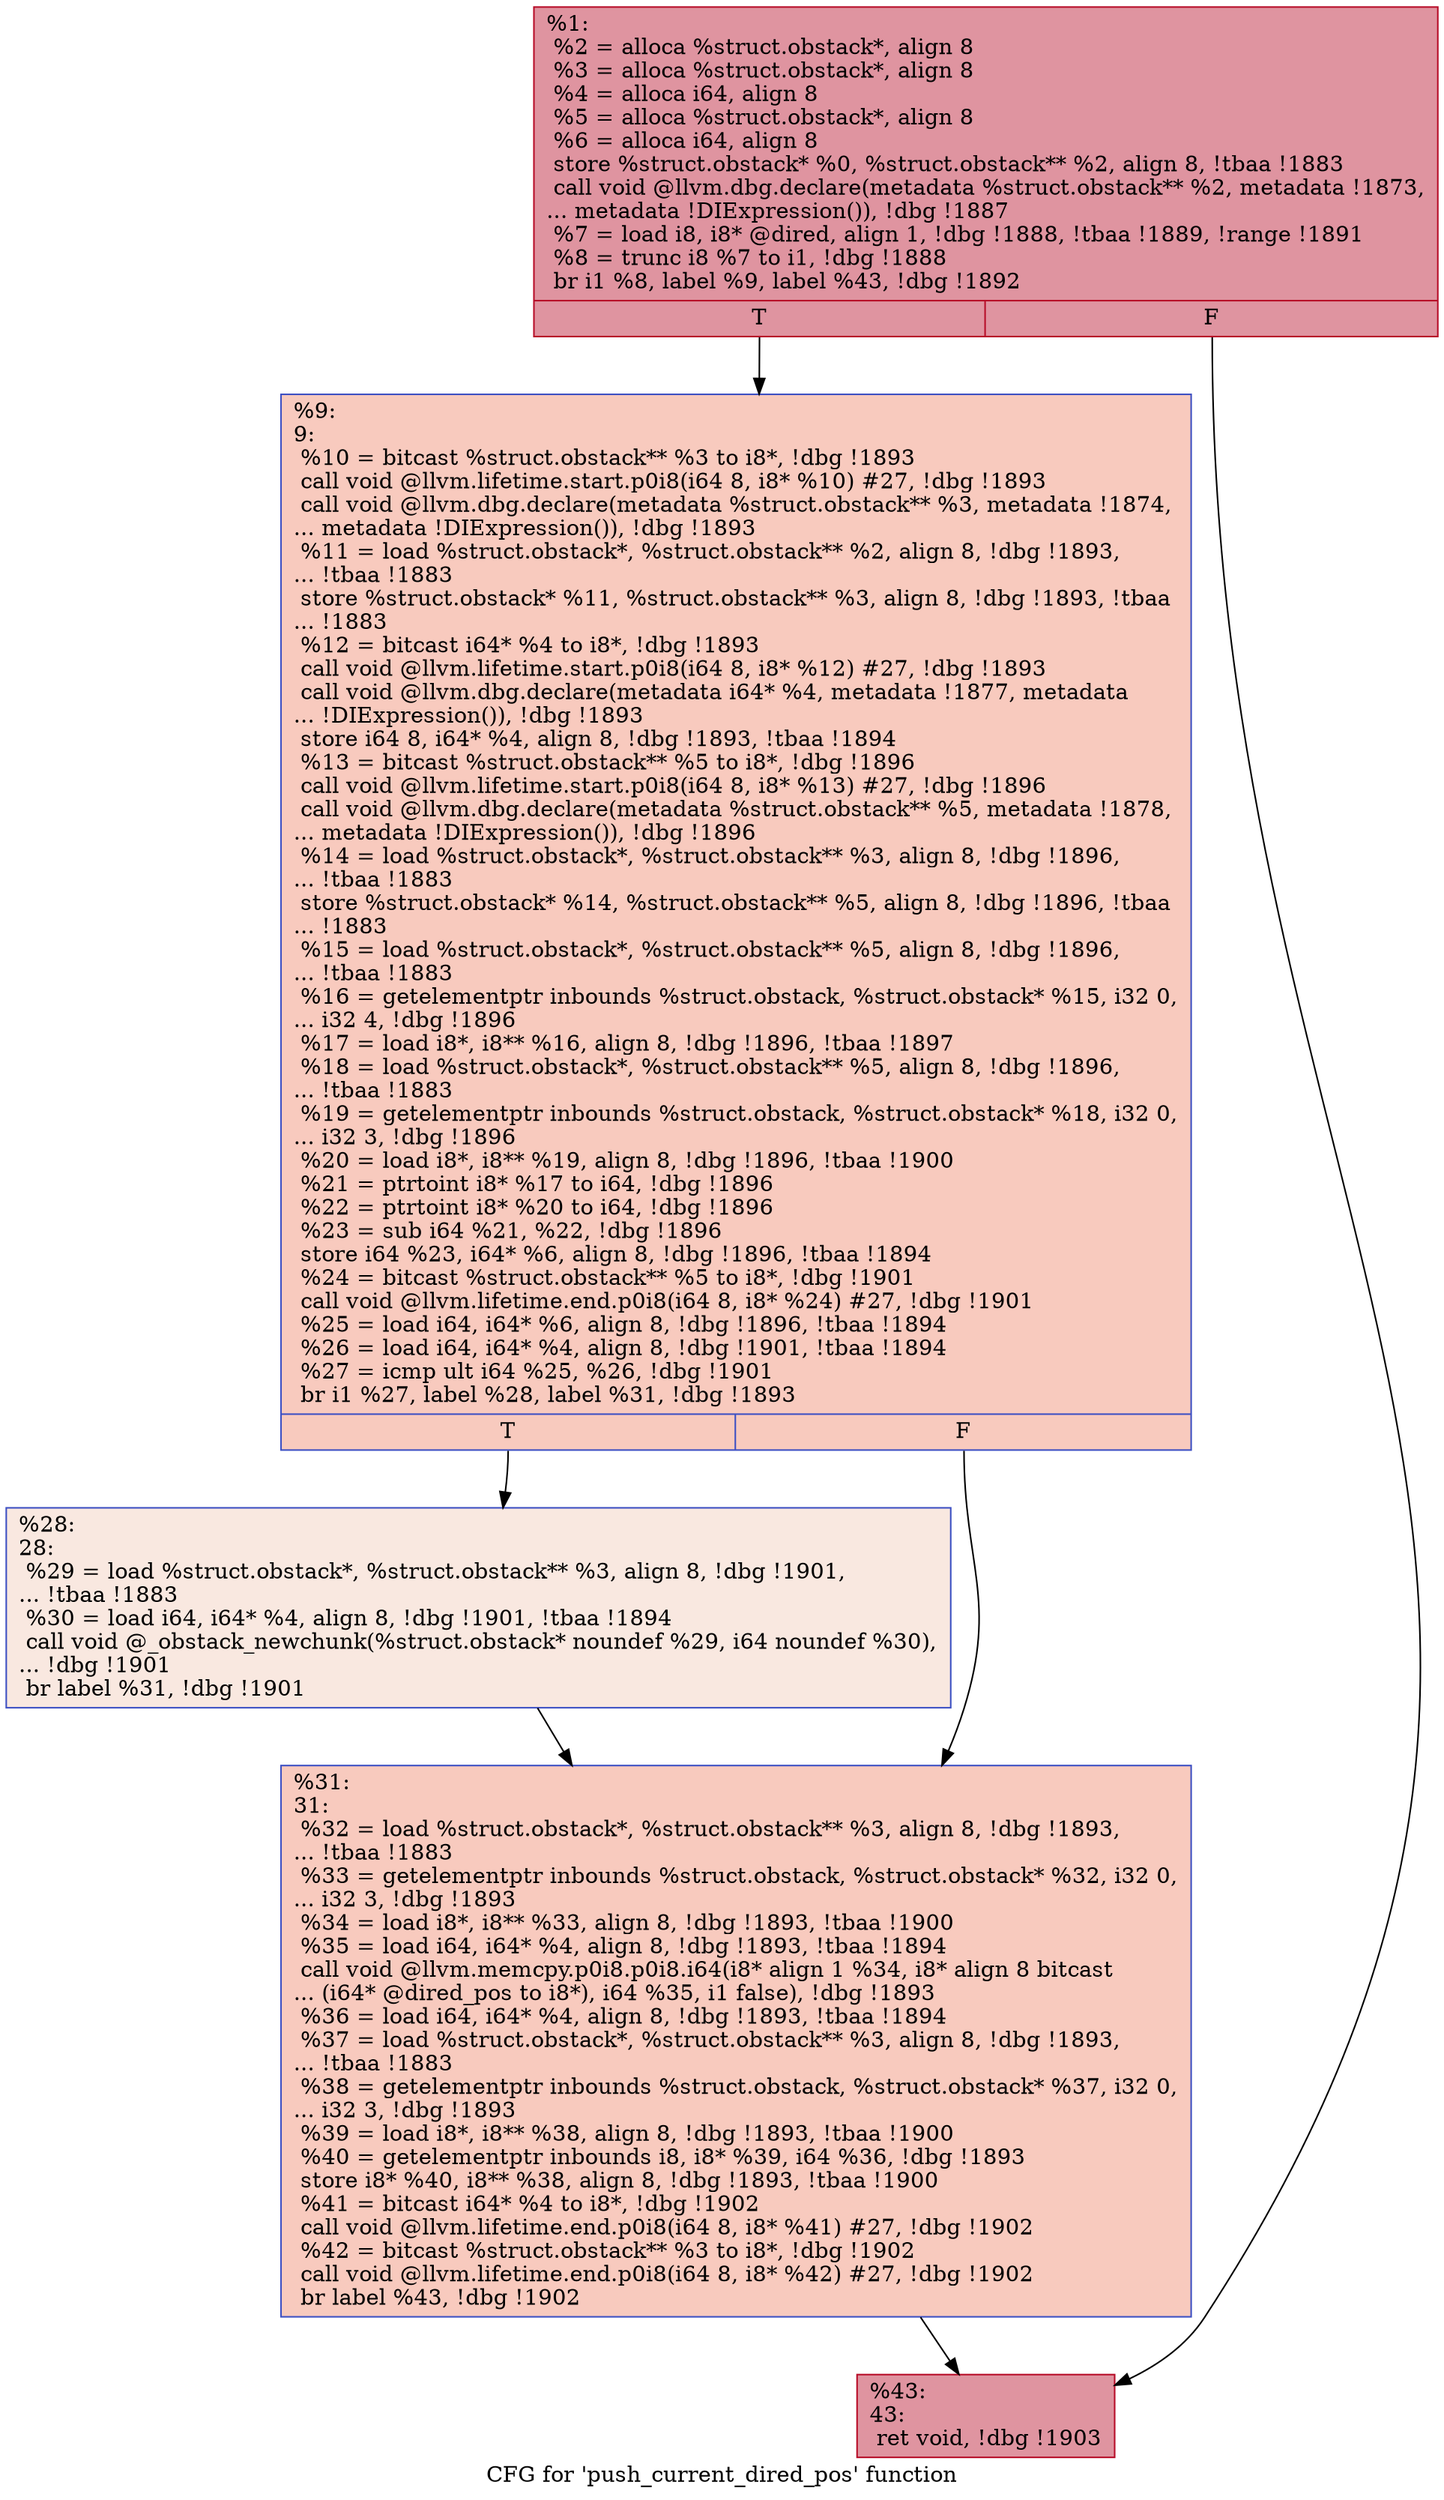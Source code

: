 digraph "CFG for 'push_current_dired_pos' function" {
	label="CFG for 'push_current_dired_pos' function";

	Node0x1f9df60 [shape=record,color="#b70d28ff", style=filled, fillcolor="#b70d2870",label="{%1:\l  %2 = alloca %struct.obstack*, align 8\l  %3 = alloca %struct.obstack*, align 8\l  %4 = alloca i64, align 8\l  %5 = alloca %struct.obstack*, align 8\l  %6 = alloca i64, align 8\l  store %struct.obstack* %0, %struct.obstack** %2, align 8, !tbaa !1883\l  call void @llvm.dbg.declare(metadata %struct.obstack** %2, metadata !1873,\l... metadata !DIExpression()), !dbg !1887\l  %7 = load i8, i8* @dired, align 1, !dbg !1888, !tbaa !1889, !range !1891\l  %8 = trunc i8 %7 to i1, !dbg !1888\l  br i1 %8, label %9, label %43, !dbg !1892\l|{<s0>T|<s1>F}}"];
	Node0x1f9df60:s0 -> Node0x2026350;
	Node0x1f9df60:s1 -> Node0x2026440;
	Node0x2026350 [shape=record,color="#3d50c3ff", style=filled, fillcolor="#ef886b70",label="{%9:\l9:                                                \l  %10 = bitcast %struct.obstack** %3 to i8*, !dbg !1893\l  call void @llvm.lifetime.start.p0i8(i64 8, i8* %10) #27, !dbg !1893\l  call void @llvm.dbg.declare(metadata %struct.obstack** %3, metadata !1874,\l... metadata !DIExpression()), !dbg !1893\l  %11 = load %struct.obstack*, %struct.obstack** %2, align 8, !dbg !1893,\l... !tbaa !1883\l  store %struct.obstack* %11, %struct.obstack** %3, align 8, !dbg !1893, !tbaa\l... !1883\l  %12 = bitcast i64* %4 to i8*, !dbg !1893\l  call void @llvm.lifetime.start.p0i8(i64 8, i8* %12) #27, !dbg !1893\l  call void @llvm.dbg.declare(metadata i64* %4, metadata !1877, metadata\l... !DIExpression()), !dbg !1893\l  store i64 8, i64* %4, align 8, !dbg !1893, !tbaa !1894\l  %13 = bitcast %struct.obstack** %5 to i8*, !dbg !1896\l  call void @llvm.lifetime.start.p0i8(i64 8, i8* %13) #27, !dbg !1896\l  call void @llvm.dbg.declare(metadata %struct.obstack** %5, metadata !1878,\l... metadata !DIExpression()), !dbg !1896\l  %14 = load %struct.obstack*, %struct.obstack** %3, align 8, !dbg !1896,\l... !tbaa !1883\l  store %struct.obstack* %14, %struct.obstack** %5, align 8, !dbg !1896, !tbaa\l... !1883\l  %15 = load %struct.obstack*, %struct.obstack** %5, align 8, !dbg !1896,\l... !tbaa !1883\l  %16 = getelementptr inbounds %struct.obstack, %struct.obstack* %15, i32 0,\l... i32 4, !dbg !1896\l  %17 = load i8*, i8** %16, align 8, !dbg !1896, !tbaa !1897\l  %18 = load %struct.obstack*, %struct.obstack** %5, align 8, !dbg !1896,\l... !tbaa !1883\l  %19 = getelementptr inbounds %struct.obstack, %struct.obstack* %18, i32 0,\l... i32 3, !dbg !1896\l  %20 = load i8*, i8** %19, align 8, !dbg !1896, !tbaa !1900\l  %21 = ptrtoint i8* %17 to i64, !dbg !1896\l  %22 = ptrtoint i8* %20 to i64, !dbg !1896\l  %23 = sub i64 %21, %22, !dbg !1896\l  store i64 %23, i64* %6, align 8, !dbg !1896, !tbaa !1894\l  %24 = bitcast %struct.obstack** %5 to i8*, !dbg !1901\l  call void @llvm.lifetime.end.p0i8(i64 8, i8* %24) #27, !dbg !1901\l  %25 = load i64, i64* %6, align 8, !dbg !1896, !tbaa !1894\l  %26 = load i64, i64* %4, align 8, !dbg !1901, !tbaa !1894\l  %27 = icmp ult i64 %25, %26, !dbg !1901\l  br i1 %27, label %28, label %31, !dbg !1893\l|{<s0>T|<s1>F}}"];
	Node0x2026350:s0 -> Node0x20263a0;
	Node0x2026350:s1 -> Node0x20263f0;
	Node0x20263a0 [shape=record,color="#3d50c3ff", style=filled, fillcolor="#f1ccb870",label="{%28:\l28:                                               \l  %29 = load %struct.obstack*, %struct.obstack** %3, align 8, !dbg !1901,\l... !tbaa !1883\l  %30 = load i64, i64* %4, align 8, !dbg !1901, !tbaa !1894\l  call void @_obstack_newchunk(%struct.obstack* noundef %29, i64 noundef %30),\l... !dbg !1901\l  br label %31, !dbg !1901\l}"];
	Node0x20263a0 -> Node0x20263f0;
	Node0x20263f0 [shape=record,color="#3d50c3ff", style=filled, fillcolor="#ef886b70",label="{%31:\l31:                                               \l  %32 = load %struct.obstack*, %struct.obstack** %3, align 8, !dbg !1893,\l... !tbaa !1883\l  %33 = getelementptr inbounds %struct.obstack, %struct.obstack* %32, i32 0,\l... i32 3, !dbg !1893\l  %34 = load i8*, i8** %33, align 8, !dbg !1893, !tbaa !1900\l  %35 = load i64, i64* %4, align 8, !dbg !1893, !tbaa !1894\l  call void @llvm.memcpy.p0i8.p0i8.i64(i8* align 1 %34, i8* align 8 bitcast\l... (i64* @dired_pos to i8*), i64 %35, i1 false), !dbg !1893\l  %36 = load i64, i64* %4, align 8, !dbg !1893, !tbaa !1894\l  %37 = load %struct.obstack*, %struct.obstack** %3, align 8, !dbg !1893,\l... !tbaa !1883\l  %38 = getelementptr inbounds %struct.obstack, %struct.obstack* %37, i32 0,\l... i32 3, !dbg !1893\l  %39 = load i8*, i8** %38, align 8, !dbg !1893, !tbaa !1900\l  %40 = getelementptr inbounds i8, i8* %39, i64 %36, !dbg !1893\l  store i8* %40, i8** %38, align 8, !dbg !1893, !tbaa !1900\l  %41 = bitcast i64* %4 to i8*, !dbg !1902\l  call void @llvm.lifetime.end.p0i8(i64 8, i8* %41) #27, !dbg !1902\l  %42 = bitcast %struct.obstack** %3 to i8*, !dbg !1902\l  call void @llvm.lifetime.end.p0i8(i64 8, i8* %42) #27, !dbg !1902\l  br label %43, !dbg !1902\l}"];
	Node0x20263f0 -> Node0x2026440;
	Node0x2026440 [shape=record,color="#b70d28ff", style=filled, fillcolor="#b70d2870",label="{%43:\l43:                                               \l  ret void, !dbg !1903\l}"];
}

